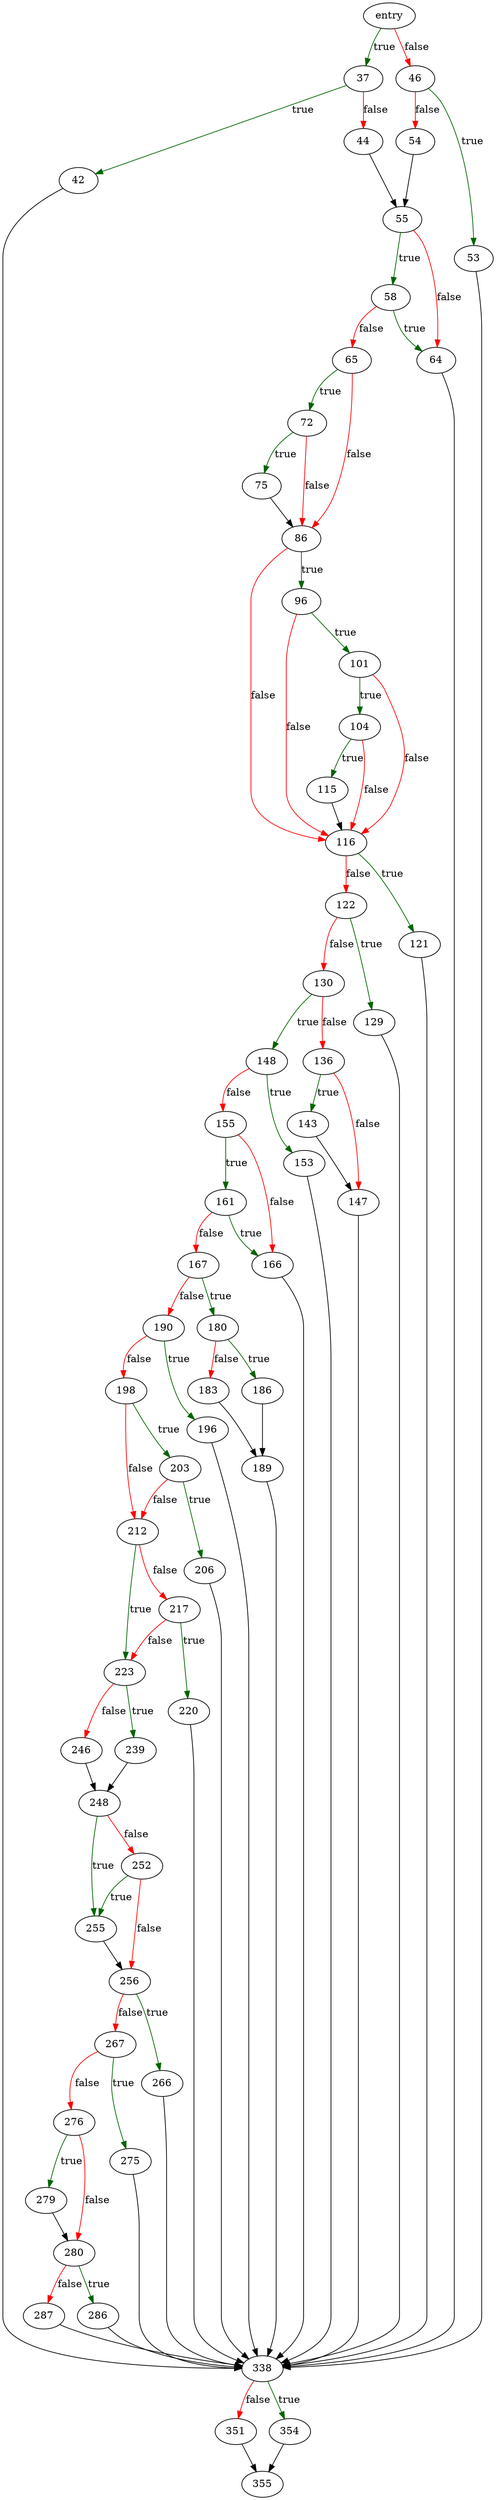digraph "sqlite3BeginTrigger" {
	// Node definitions.
	10 [label=entry];
	37;
	42;
	44;
	46;
	53;
	54;
	55;
	58;
	64;
	65;
	72;
	75;
	86;
	96;
	101;
	104;
	115;
	116;
	121;
	122;
	129;
	130;
	136;
	143;
	147;
	148;
	153;
	155;
	161;
	166;
	167;
	180;
	183;
	186;
	189;
	190;
	196;
	198;
	203;
	206;
	212;
	217;
	220;
	223;
	239;
	246;
	248;
	252;
	255;
	256;
	266;
	267;
	275;
	276;
	279;
	280;
	286;
	287;
	338;
	351;
	354;
	355;

	// Edge definitions.
	10 -> 37 [
		color=darkgreen
		label=true
	];
	10 -> 46 [
		color=red
		label=false
	];
	37 -> 42 [
		color=darkgreen
		label=true
	];
	37 -> 44 [
		color=red
		label=false
	];
	42 -> 338;
	44 -> 55;
	46 -> 53 [
		color=darkgreen
		label=true
	];
	46 -> 54 [
		color=red
		label=false
	];
	53 -> 338;
	54 -> 55;
	55 -> 58 [
		color=darkgreen
		label=true
	];
	55 -> 64 [
		color=red
		label=false
	];
	58 -> 64 [
		color=darkgreen
		label=true
	];
	58 -> 65 [
		color=red
		label=false
	];
	64 -> 338;
	65 -> 72 [
		color=darkgreen
		label=true
	];
	65 -> 86 [
		color=red
		label=false
	];
	72 -> 75 [
		color=darkgreen
		label=true
	];
	72 -> 86 [
		color=red
		label=false
	];
	75 -> 86;
	86 -> 96 [
		color=darkgreen
		label=true
	];
	86 -> 116 [
		color=red
		label=false
	];
	96 -> 101 [
		color=darkgreen
		label=true
	];
	96 -> 116 [
		color=red
		label=false
	];
	101 -> 104 [
		color=darkgreen
		label=true
	];
	101 -> 116 [
		color=red
		label=false
	];
	104 -> 115 [
		color=darkgreen
		label=true
	];
	104 -> 116 [
		color=red
		label=false
	];
	115 -> 116;
	116 -> 121 [
		color=darkgreen
		label=true
	];
	116 -> 122 [
		color=red
		label=false
	];
	121 -> 338;
	122 -> 129 [
		color=darkgreen
		label=true
	];
	122 -> 130 [
		color=red
		label=false
	];
	129 -> 338;
	130 -> 136 [
		color=red
		label=false
	];
	130 -> 148 [
		color=darkgreen
		label=true
	];
	136 -> 143 [
		color=darkgreen
		label=true
	];
	136 -> 147 [
		color=red
		label=false
	];
	143 -> 147;
	147 -> 338;
	148 -> 153 [
		color=darkgreen
		label=true
	];
	148 -> 155 [
		color=red
		label=false
	];
	153 -> 338;
	155 -> 161 [
		color=darkgreen
		label=true
	];
	155 -> 166 [
		color=red
		label=false
	];
	161 -> 166 [
		color=darkgreen
		label=true
	];
	161 -> 167 [
		color=red
		label=false
	];
	166 -> 338;
	167 -> 180 [
		color=darkgreen
		label=true
	];
	167 -> 190 [
		color=red
		label=false
	];
	180 -> 183 [
		color=red
		label=false
	];
	180 -> 186 [
		color=darkgreen
		label=true
	];
	183 -> 189;
	186 -> 189;
	189 -> 338;
	190 -> 196 [
		color=darkgreen
		label=true
	];
	190 -> 198 [
		color=red
		label=false
	];
	196 -> 338;
	198 -> 203 [
		color=darkgreen
		label=true
	];
	198 -> 212 [
		color=red
		label=false
	];
	203 -> 206 [
		color=darkgreen
		label=true
	];
	203 -> 212 [
		color=red
		label=false
	];
	206 -> 338;
	212 -> 217 [
		color=red
		label=false
	];
	212 -> 223 [
		color=darkgreen
		label=true
	];
	217 -> 220 [
		color=darkgreen
		label=true
	];
	217 -> 223 [
		color=red
		label=false
	];
	220 -> 338;
	223 -> 239 [
		color=darkgreen
		label=true
	];
	223 -> 246 [
		color=red
		label=false
	];
	239 -> 248;
	246 -> 248;
	248 -> 252 [
		color=red
		label=false
	];
	248 -> 255 [
		color=darkgreen
		label=true
	];
	252 -> 255 [
		color=darkgreen
		label=true
	];
	252 -> 256 [
		color=red
		label=false
	];
	255 -> 256;
	256 -> 266 [
		color=darkgreen
		label=true
	];
	256 -> 267 [
		color=red
		label=false
	];
	266 -> 338;
	267 -> 275 [
		color=darkgreen
		label=true
	];
	267 -> 276 [
		color=red
		label=false
	];
	275 -> 338;
	276 -> 279 [
		color=darkgreen
		label=true
	];
	276 -> 280 [
		color=red
		label=false
	];
	279 -> 280;
	280 -> 286 [
		color=darkgreen
		label=true
	];
	280 -> 287 [
		color=red
		label=false
	];
	286 -> 338;
	287 -> 338;
	338 -> 351 [
		color=red
		label=false
	];
	338 -> 354 [
		color=darkgreen
		label=true
	];
	351 -> 355;
	354 -> 355;
}